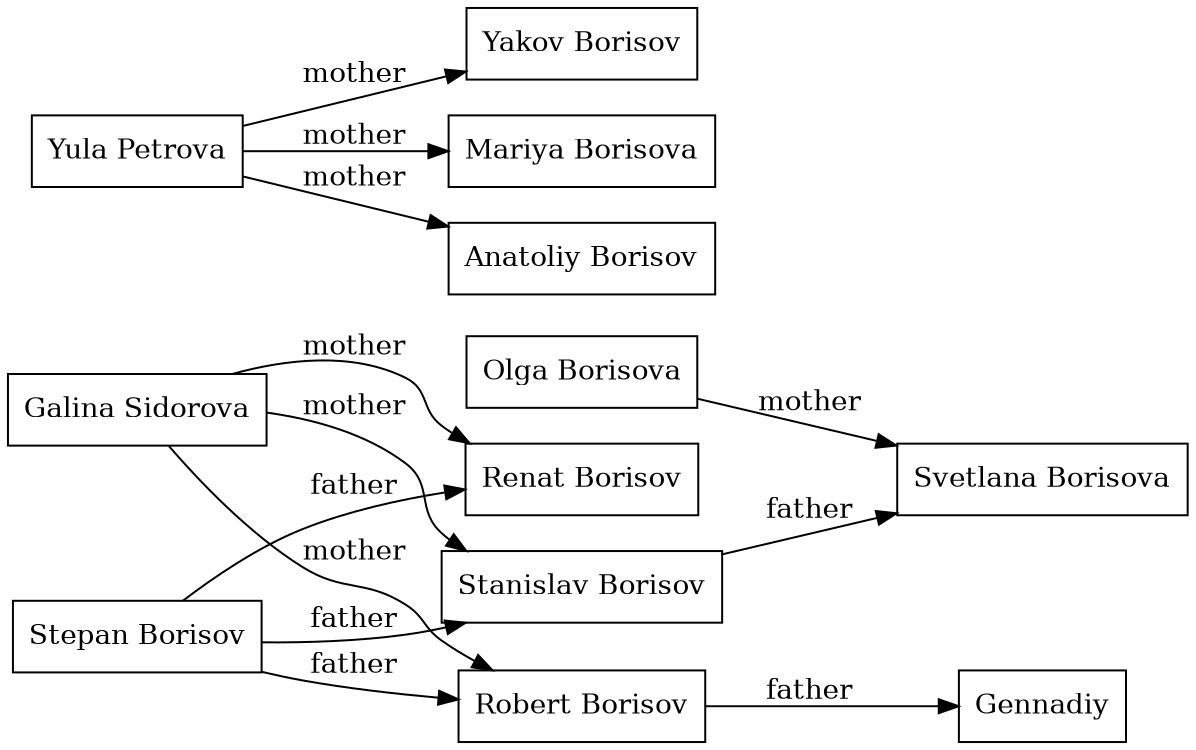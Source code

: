 digraph GoT {
rankdir=LR;
size="8,5"
node [shape = rectangle] [color = black];
"Galina Sidorova" -> "Robert Borisov" [label="mother"];
"Galina Sidorova" -> "Stanislav Borisov" [label="mother"];
"Galina Sidorova" -> "Renat Borisov" [label="mother"];
"Yula Petrova" -> "Yakov Borisov" [label="mother"];
"Yula Petrova" -> "Mariya Borisova" [label="mother"];
"Yula Petrova" -> "Anatoliy Borisov" [label="mother"];
"Robert Borisov" -> "Gennadiy" [label="father"];
"Olga Borisova" -> "Svetlana Borisova" [label="mother"];
"Stanislav Borisov" -> "Svetlana Borisova" [label="father"];
"Stepan Borisov" -> "Robert Borisov" [label="father"];
"Stepan Borisov" -> "Stanislav Borisov" [label="father"];
"Stepan Borisov" -> "Renat Borisov" [label="father"];
}
